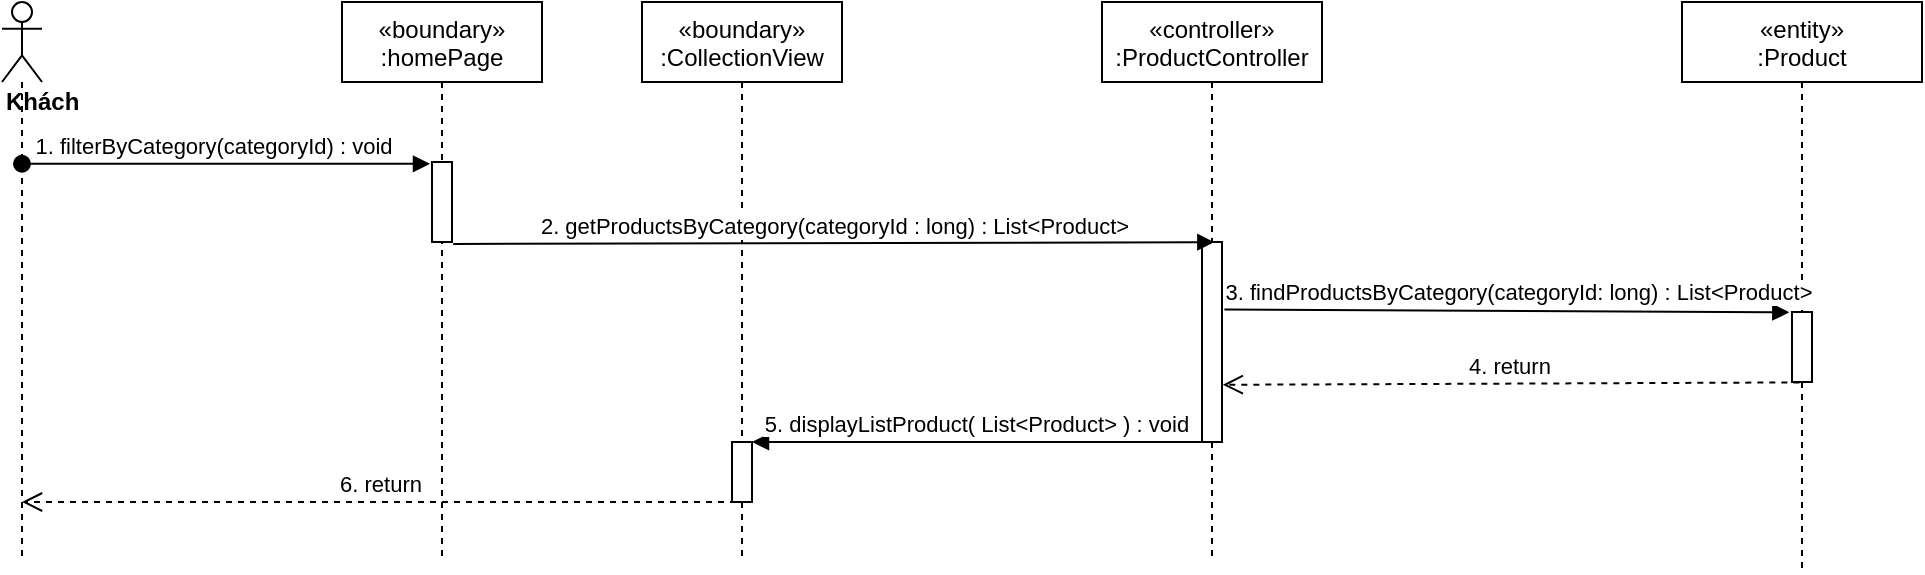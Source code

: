 <mxfile version="14.7.6" type="device"><diagram id="kgpKYQtTHZ0yAKxKKP6v" name="Page-1"><mxGraphModel dx="1038" dy="521" grid="1" gridSize="10" guides="1" tooltips="1" connect="1" arrows="1" fold="1" page="1" pageScale="1" pageWidth="850" pageHeight="1100" math="0" shadow="0"><root><mxCell id="0"/><mxCell id="1" parent="0"/><mxCell id="qCl98HnQS_1WfnkHJzpx-1" value="«boundary»&#10;:CollectionView" style="shape=umlLifeline;perimeter=lifelinePerimeter;container=1;collapsible=0;recursiveResize=0;rounded=0;shadow=0;strokeWidth=1;" parent="1" vertex="1"><mxGeometry x="390" y="80" width="100" height="280" as="geometry"/></mxCell><mxCell id="qCl98HnQS_1WfnkHJzpx-19" value="" style="html=1;points=[];perimeter=orthogonalPerimeter;" parent="qCl98HnQS_1WfnkHJzpx-1" vertex="1"><mxGeometry x="45" y="220" width="10" height="30" as="geometry"/></mxCell><mxCell id="qCl98HnQS_1WfnkHJzpx-5" value="«controller»&#10;:ProductController" style="shape=umlLifeline;perimeter=lifelinePerimeter;container=1;collapsible=0;recursiveResize=0;rounded=0;shadow=0;strokeWidth=1;" parent="1" vertex="1"><mxGeometry x="620" y="80" width="110" height="280" as="geometry"/></mxCell><mxCell id="qCl98HnQS_1WfnkHJzpx-6" value="" style="points=[];perimeter=orthogonalPerimeter;rounded=0;shadow=0;strokeWidth=1;" parent="qCl98HnQS_1WfnkHJzpx-5" vertex="1"><mxGeometry x="50" y="120" width="10" height="100" as="geometry"/></mxCell><mxCell id="qCl98HnQS_1WfnkHJzpx-7" value="&lt;div&gt;&lt;b&gt;Khách&lt;/b&gt;&lt;/div&gt;" style="shape=umlLifeline;participant=umlActor;perimeter=lifelinePerimeter;whiteSpace=wrap;html=1;container=1;collapsible=0;recursiveResize=0;verticalAlign=top;spacingTop=36;outlineConnect=0;align=left;" parent="1" vertex="1"><mxGeometry x="70" y="80" width="20" height="280" as="geometry"/></mxCell><mxCell id="qCl98HnQS_1WfnkHJzpx-8" value="1. filterByCategory(categoryId) : void" style="verticalAlign=bottom;startArrow=oval;endArrow=block;startSize=8;shadow=0;strokeWidth=1;entryX=-0.1;entryY=0.022;entryDx=0;entryDy=0;entryPerimeter=0;" parent="1" source="qCl98HnQS_1WfnkHJzpx-7" target="xPQINg8VVkMorPqNol_4-2" edge="1"><mxGeometry x="-0.06" relative="1" as="geometry"><mxPoint x="100" y="170" as="sourcePoint"/><mxPoint as="offset"/></mxGeometry></mxCell><mxCell id="qCl98HnQS_1WfnkHJzpx-11" value="2. getProductsByCategory(categoryId : long) : List&amp;lt;Product&amp;gt;" style="html=1;verticalAlign=bottom;endArrow=block;entryX=0.617;entryY=0.001;entryDx=0;entryDy=0;entryPerimeter=0;exitX=1.06;exitY=1.025;exitDx=0;exitDy=0;exitPerimeter=0;" parent="1" source="xPQINg8VVkMorPqNol_4-2" target="qCl98HnQS_1WfnkHJzpx-6" edge="1"><mxGeometry width="80" relative="1" as="geometry"><mxPoint x="320" y="200" as="sourcePoint"/><mxPoint x="500" y="210" as="targetPoint"/></mxGeometry></mxCell><mxCell id="qCl98HnQS_1WfnkHJzpx-13" value="«entity»&#10;:Product" style="shape=umlLifeline;perimeter=lifelinePerimeter;container=1;collapsible=0;recursiveResize=0;rounded=0;shadow=0;strokeWidth=1;" parent="1" vertex="1"><mxGeometry x="910" y="80" width="120" height="285" as="geometry"/></mxCell><mxCell id="qCl98HnQS_1WfnkHJzpx-14" value="" style="points=[];perimeter=orthogonalPerimeter;rounded=0;shadow=0;strokeWidth=1;" parent="qCl98HnQS_1WfnkHJzpx-13" vertex="1"><mxGeometry x="55" y="155" width="10" height="35" as="geometry"/></mxCell><mxCell id="qCl98HnQS_1WfnkHJzpx-15" value="3. findProductsByCategory(categoryId: long) : List&amp;lt;Product&amp;gt;" style="html=1;verticalAlign=bottom;endArrow=block;entryX=-0.133;entryY=0.004;entryDx=0;entryDy=0;entryPerimeter=0;exitX=1.12;exitY=0.338;exitDx=0;exitDy=0;exitPerimeter=0;" parent="1" source="qCl98HnQS_1WfnkHJzpx-6" target="qCl98HnQS_1WfnkHJzpx-14" edge="1"><mxGeometry x="0.041" width="80" relative="1" as="geometry"><mxPoint x="945" y="255.12" as="sourcePoint"/><mxPoint x="1000" y="190" as="targetPoint"/><mxPoint as="offset"/></mxGeometry></mxCell><mxCell id="qCl98HnQS_1WfnkHJzpx-16" value="4. return&amp;nbsp;" style="html=1;verticalAlign=bottom;endArrow=open;dashed=1;endSize=8;exitX=0.367;exitY=1.006;exitDx=0;exitDy=0;exitPerimeter=0;entryX=1.04;entryY=0.714;entryDx=0;entryDy=0;entryPerimeter=0;" parent="1" source="qCl98HnQS_1WfnkHJzpx-14" target="qCl98HnQS_1WfnkHJzpx-6" edge="1"><mxGeometry relative="1" as="geometry"><mxPoint x="1000" y="360" as="sourcePoint"/><mxPoint x="690" y="270" as="targetPoint"/></mxGeometry></mxCell><mxCell id="qCl98HnQS_1WfnkHJzpx-18" value="5. displayListProduct( List&lt;Product&gt; ) : void" style="verticalAlign=bottom;endArrow=block;shadow=0;strokeWidth=1;" parent="1" source="qCl98HnQS_1WfnkHJzpx-6" target="qCl98HnQS_1WfnkHJzpx-19" edge="1"><mxGeometry relative="1" as="geometry"><mxPoint x="565" y="370" as="sourcePoint"/><mxPoint x="350" y="401" as="targetPoint"/></mxGeometry></mxCell><mxCell id="xPQINg8VVkMorPqNol_4-1" value="«boundary»&#10;:homePage" style="shape=umlLifeline;perimeter=lifelinePerimeter;container=1;collapsible=0;recursiveResize=0;rounded=0;shadow=0;strokeWidth=1;" parent="1" vertex="1"><mxGeometry x="240" y="80" width="100" height="280" as="geometry"/></mxCell><mxCell id="xPQINg8VVkMorPqNol_4-2" value="" style="points=[];perimeter=orthogonalPerimeter;rounded=0;shadow=0;strokeWidth=1;" parent="xPQINg8VVkMorPqNol_4-1" vertex="1"><mxGeometry x="45" y="80" width="10" height="40" as="geometry"/></mxCell><mxCell id="xPQINg8VVkMorPqNol_4-4" value="6. return" style="html=1;verticalAlign=bottom;endArrow=open;dashed=1;endSize=8;exitX=0.2;exitY=1;exitDx=0;exitDy=0;exitPerimeter=0;" parent="1" source="qCl98HnQS_1WfnkHJzpx-19" target="qCl98HnQS_1WfnkHJzpx-7" edge="1"><mxGeometry relative="1" as="geometry"><mxPoint x="430" y="310" as="sourcePoint"/><mxPoint x="520" y="320" as="targetPoint"/></mxGeometry></mxCell></root></mxGraphModel></diagram></mxfile>